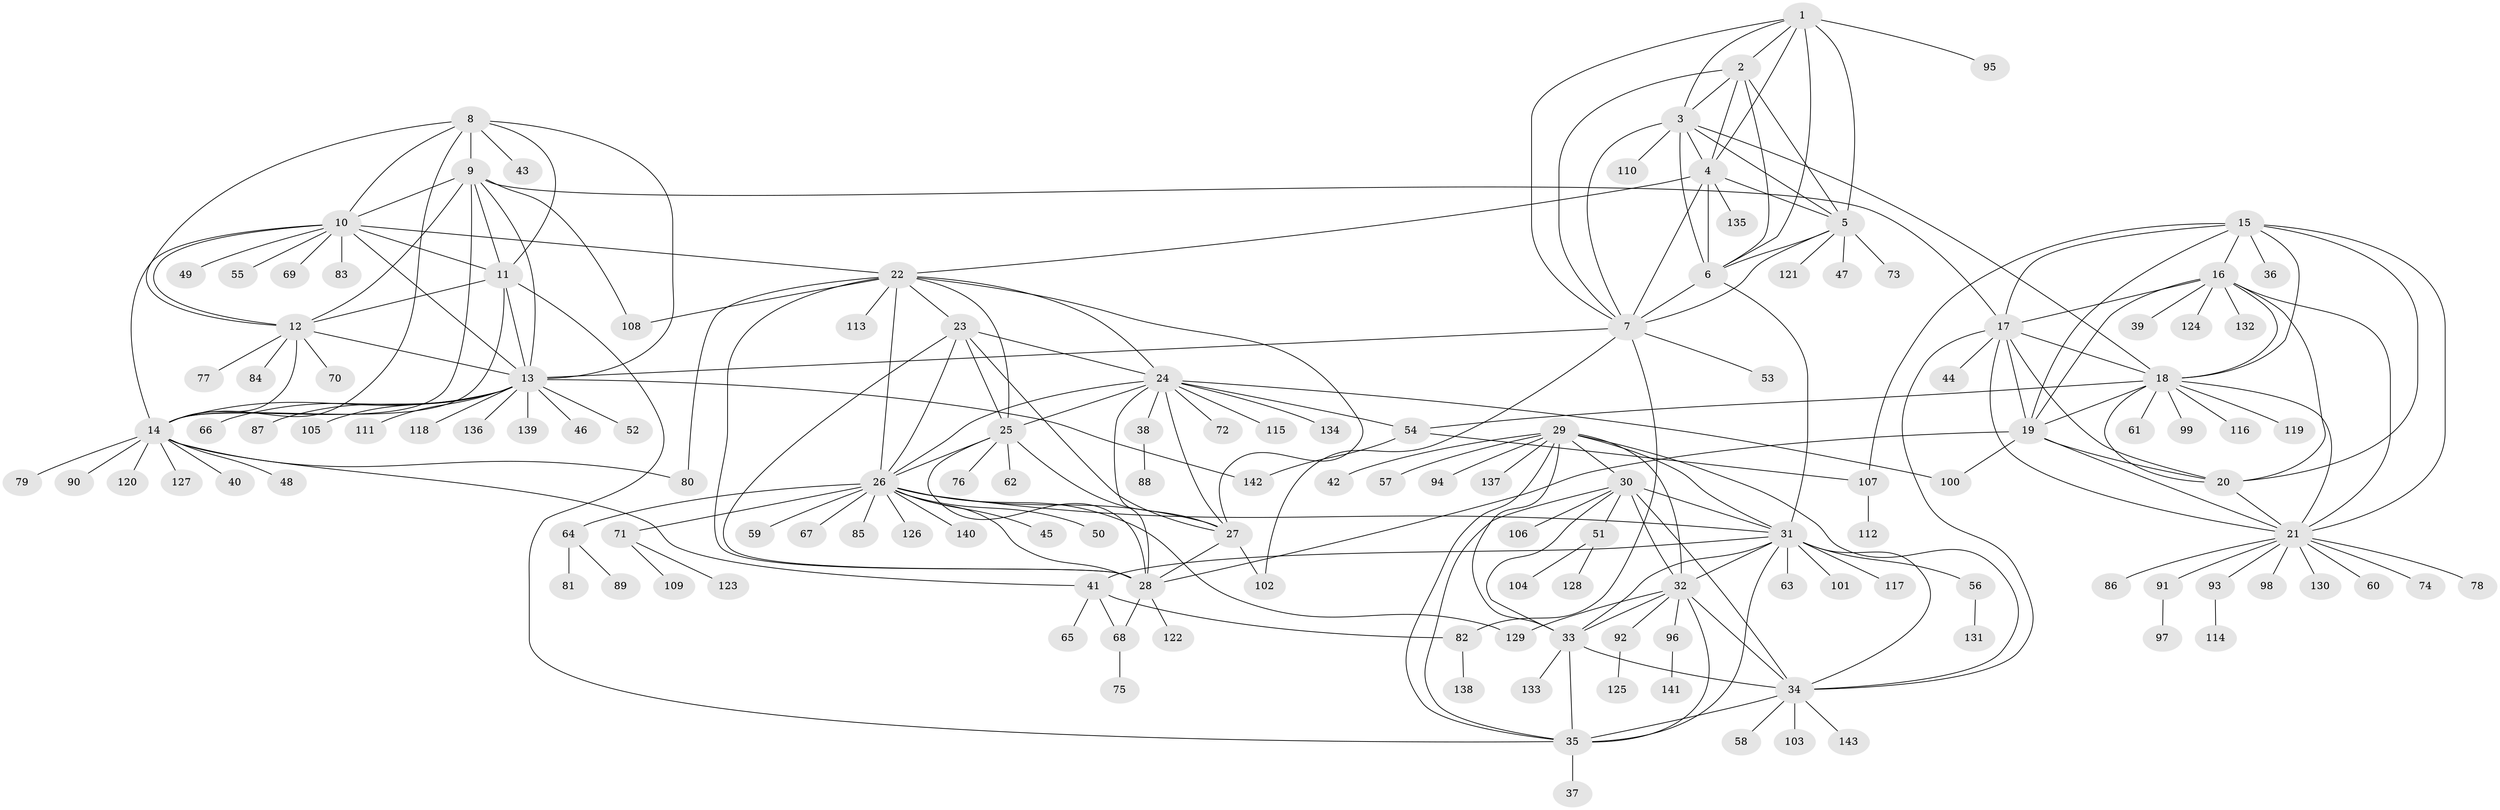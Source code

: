 // Generated by graph-tools (version 1.1) at 2025/11/02/27/25 16:11:31]
// undirected, 143 vertices, 234 edges
graph export_dot {
graph [start="1"]
  node [color=gray90,style=filled];
  1;
  2;
  3;
  4;
  5;
  6;
  7;
  8;
  9;
  10;
  11;
  12;
  13;
  14;
  15;
  16;
  17;
  18;
  19;
  20;
  21;
  22;
  23;
  24;
  25;
  26;
  27;
  28;
  29;
  30;
  31;
  32;
  33;
  34;
  35;
  36;
  37;
  38;
  39;
  40;
  41;
  42;
  43;
  44;
  45;
  46;
  47;
  48;
  49;
  50;
  51;
  52;
  53;
  54;
  55;
  56;
  57;
  58;
  59;
  60;
  61;
  62;
  63;
  64;
  65;
  66;
  67;
  68;
  69;
  70;
  71;
  72;
  73;
  74;
  75;
  76;
  77;
  78;
  79;
  80;
  81;
  82;
  83;
  84;
  85;
  86;
  87;
  88;
  89;
  90;
  91;
  92;
  93;
  94;
  95;
  96;
  97;
  98;
  99;
  100;
  101;
  102;
  103;
  104;
  105;
  106;
  107;
  108;
  109;
  110;
  111;
  112;
  113;
  114;
  115;
  116;
  117;
  118;
  119;
  120;
  121;
  122;
  123;
  124;
  125;
  126;
  127;
  128;
  129;
  130;
  131;
  132;
  133;
  134;
  135;
  136;
  137;
  138;
  139;
  140;
  141;
  142;
  143;
  1 -- 2;
  1 -- 3;
  1 -- 4;
  1 -- 5;
  1 -- 6;
  1 -- 7;
  1 -- 95;
  2 -- 3;
  2 -- 4;
  2 -- 5;
  2 -- 6;
  2 -- 7;
  3 -- 4;
  3 -- 5;
  3 -- 6;
  3 -- 7;
  3 -- 18;
  3 -- 110;
  4 -- 5;
  4 -- 6;
  4 -- 7;
  4 -- 22;
  4 -- 135;
  5 -- 6;
  5 -- 7;
  5 -- 47;
  5 -- 73;
  5 -- 121;
  6 -- 7;
  6 -- 31;
  7 -- 13;
  7 -- 53;
  7 -- 82;
  7 -- 102;
  8 -- 9;
  8 -- 10;
  8 -- 11;
  8 -- 12;
  8 -- 13;
  8 -- 14;
  8 -- 43;
  9 -- 10;
  9 -- 11;
  9 -- 12;
  9 -- 13;
  9 -- 14;
  9 -- 17;
  9 -- 108;
  10 -- 11;
  10 -- 12;
  10 -- 13;
  10 -- 14;
  10 -- 22;
  10 -- 49;
  10 -- 55;
  10 -- 69;
  10 -- 83;
  11 -- 12;
  11 -- 13;
  11 -- 14;
  11 -- 35;
  12 -- 13;
  12 -- 14;
  12 -- 70;
  12 -- 77;
  12 -- 84;
  13 -- 14;
  13 -- 46;
  13 -- 52;
  13 -- 66;
  13 -- 87;
  13 -- 105;
  13 -- 111;
  13 -- 118;
  13 -- 136;
  13 -- 139;
  13 -- 142;
  14 -- 40;
  14 -- 41;
  14 -- 48;
  14 -- 79;
  14 -- 80;
  14 -- 90;
  14 -- 120;
  14 -- 127;
  15 -- 16;
  15 -- 17;
  15 -- 18;
  15 -- 19;
  15 -- 20;
  15 -- 21;
  15 -- 36;
  15 -- 107;
  16 -- 17;
  16 -- 18;
  16 -- 19;
  16 -- 20;
  16 -- 21;
  16 -- 39;
  16 -- 124;
  16 -- 132;
  17 -- 18;
  17 -- 19;
  17 -- 20;
  17 -- 21;
  17 -- 34;
  17 -- 44;
  18 -- 19;
  18 -- 20;
  18 -- 21;
  18 -- 54;
  18 -- 61;
  18 -- 99;
  18 -- 116;
  18 -- 119;
  19 -- 20;
  19 -- 21;
  19 -- 28;
  19 -- 100;
  20 -- 21;
  21 -- 60;
  21 -- 74;
  21 -- 78;
  21 -- 86;
  21 -- 91;
  21 -- 93;
  21 -- 98;
  21 -- 130;
  22 -- 23;
  22 -- 24;
  22 -- 25;
  22 -- 26;
  22 -- 27;
  22 -- 28;
  22 -- 80;
  22 -- 108;
  22 -- 113;
  23 -- 24;
  23 -- 25;
  23 -- 26;
  23 -- 27;
  23 -- 28;
  24 -- 25;
  24 -- 26;
  24 -- 27;
  24 -- 28;
  24 -- 38;
  24 -- 54;
  24 -- 72;
  24 -- 100;
  24 -- 115;
  24 -- 134;
  25 -- 26;
  25 -- 27;
  25 -- 28;
  25 -- 62;
  25 -- 76;
  26 -- 27;
  26 -- 28;
  26 -- 31;
  26 -- 45;
  26 -- 50;
  26 -- 59;
  26 -- 64;
  26 -- 67;
  26 -- 71;
  26 -- 85;
  26 -- 126;
  26 -- 129;
  26 -- 140;
  27 -- 28;
  27 -- 102;
  28 -- 68;
  28 -- 122;
  29 -- 30;
  29 -- 31;
  29 -- 32;
  29 -- 33;
  29 -- 34;
  29 -- 35;
  29 -- 42;
  29 -- 57;
  29 -- 94;
  29 -- 137;
  30 -- 31;
  30 -- 32;
  30 -- 33;
  30 -- 34;
  30 -- 35;
  30 -- 51;
  30 -- 106;
  31 -- 32;
  31 -- 33;
  31 -- 34;
  31 -- 35;
  31 -- 41;
  31 -- 56;
  31 -- 63;
  31 -- 101;
  31 -- 117;
  32 -- 33;
  32 -- 34;
  32 -- 35;
  32 -- 92;
  32 -- 96;
  32 -- 129;
  33 -- 34;
  33 -- 35;
  33 -- 133;
  34 -- 35;
  34 -- 58;
  34 -- 103;
  34 -- 143;
  35 -- 37;
  38 -- 88;
  41 -- 65;
  41 -- 68;
  41 -- 82;
  51 -- 104;
  51 -- 128;
  54 -- 107;
  54 -- 142;
  56 -- 131;
  64 -- 81;
  64 -- 89;
  68 -- 75;
  71 -- 109;
  71 -- 123;
  82 -- 138;
  91 -- 97;
  92 -- 125;
  93 -- 114;
  96 -- 141;
  107 -- 112;
}
